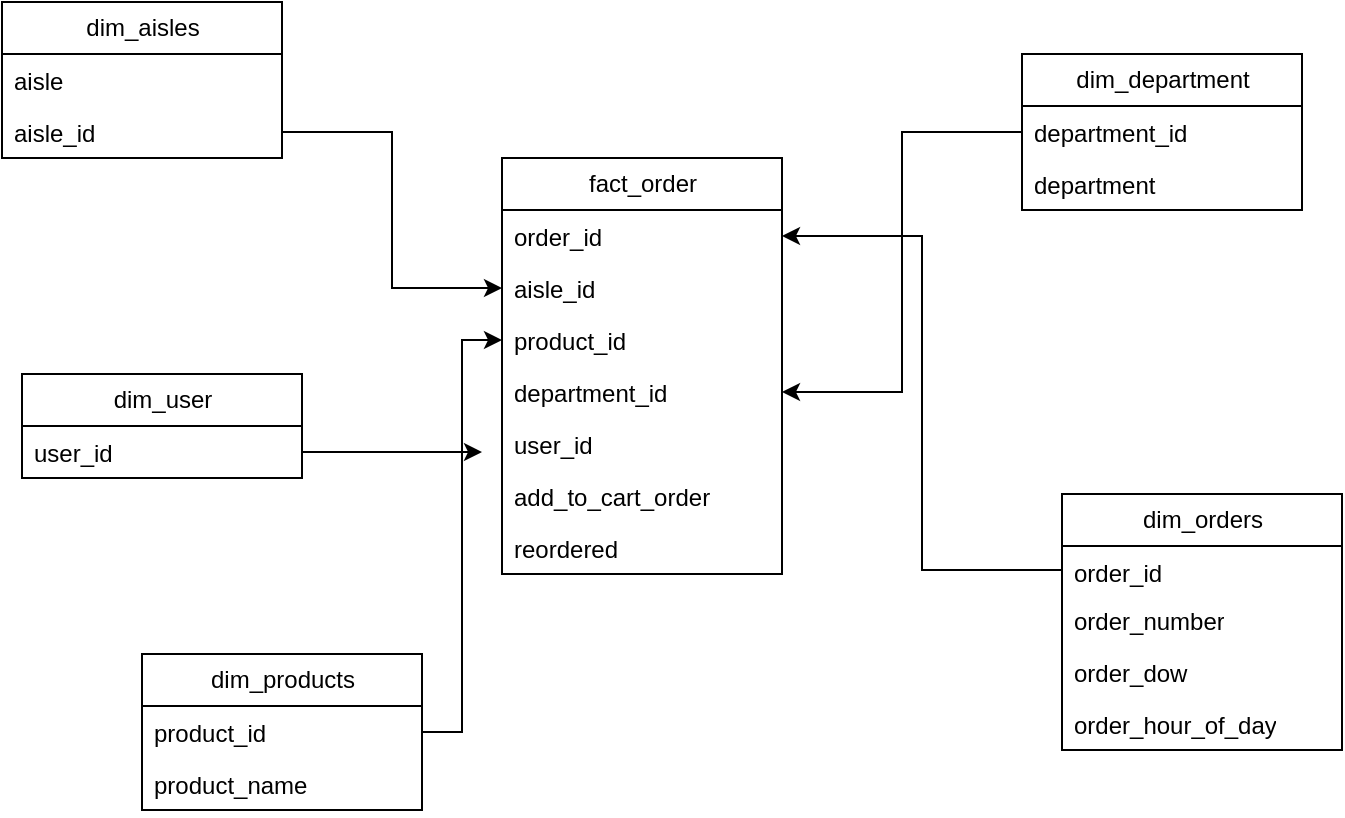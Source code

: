 <mxfile version="24.7.17">
  <diagram name="Page-1" id="vb8s_7Kqy97Fq3_IiTWG">
    <mxGraphModel dx="866" dy="420" grid="1" gridSize="10" guides="1" tooltips="1" connect="1" arrows="1" fold="1" page="1" pageScale="1" pageWidth="850" pageHeight="1100" math="0" shadow="0">
      <root>
        <mxCell id="0" />
        <mxCell id="1" parent="0" />
        <mxCell id="mvsrlA4euixzwdzdHyOI-20" value="dim_user" style="swimlane;fontStyle=0;childLayout=stackLayout;horizontal=1;startSize=26;fillColor=none;horizontalStack=0;resizeParent=1;resizeParentMax=0;resizeLast=0;collapsible=1;marginBottom=0;html=1;" vertex="1" parent="1">
          <mxGeometry x="50" y="210" width="140" height="52" as="geometry" />
        </mxCell>
        <mxCell id="mvsrlA4euixzwdzdHyOI-56" style="edgeStyle=orthogonalEdgeStyle;rounded=0;orthogonalLoop=1;jettySize=auto;html=1;" edge="1" parent="mvsrlA4euixzwdzdHyOI-20" source="mvsrlA4euixzwdzdHyOI-21">
          <mxGeometry relative="1" as="geometry">
            <mxPoint x="230" y="39" as="targetPoint" />
          </mxGeometry>
        </mxCell>
        <mxCell id="mvsrlA4euixzwdzdHyOI-21" value="user_id" style="text;strokeColor=none;fillColor=none;align=left;verticalAlign=top;spacingLeft=4;spacingRight=4;overflow=hidden;rotatable=0;points=[[0,0.5],[1,0.5]];portConstraint=eastwest;whiteSpace=wrap;html=1;" vertex="1" parent="mvsrlA4euixzwdzdHyOI-20">
          <mxGeometry y="26" width="140" height="26" as="geometry" />
        </mxCell>
        <mxCell id="mvsrlA4euixzwdzdHyOI-26" value="dim_products" style="swimlane;fontStyle=0;childLayout=stackLayout;horizontal=1;startSize=26;fillColor=none;horizontalStack=0;resizeParent=1;resizeParentMax=0;resizeLast=0;collapsible=1;marginBottom=0;html=1;" vertex="1" parent="1">
          <mxGeometry x="110" y="350" width="140" height="78" as="geometry" />
        </mxCell>
        <mxCell id="mvsrlA4euixzwdzdHyOI-27" value="product_id" style="text;strokeColor=none;fillColor=none;align=left;verticalAlign=top;spacingLeft=4;spacingRight=4;overflow=hidden;rotatable=0;points=[[0,0.5],[1,0.5]];portConstraint=eastwest;whiteSpace=wrap;html=1;" vertex="1" parent="mvsrlA4euixzwdzdHyOI-26">
          <mxGeometry y="26" width="140" height="26" as="geometry" />
        </mxCell>
        <mxCell id="mvsrlA4euixzwdzdHyOI-28" value="product_name" style="text;strokeColor=none;fillColor=none;align=left;verticalAlign=top;spacingLeft=4;spacingRight=4;overflow=hidden;rotatable=0;points=[[0,0.5],[1,0.5]];portConstraint=eastwest;whiteSpace=wrap;html=1;" vertex="1" parent="mvsrlA4euixzwdzdHyOI-26">
          <mxGeometry y="52" width="140" height="26" as="geometry" />
        </mxCell>
        <mxCell id="mvsrlA4euixzwdzdHyOI-30" value="dim_aisles" style="swimlane;fontStyle=0;childLayout=stackLayout;horizontal=1;startSize=26;fillColor=none;horizontalStack=0;resizeParent=1;resizeParentMax=0;resizeLast=0;collapsible=1;marginBottom=0;html=1;" vertex="1" parent="1">
          <mxGeometry x="40" y="24" width="140" height="78" as="geometry" />
        </mxCell>
        <mxCell id="mvsrlA4euixzwdzdHyOI-32" value="aisle" style="text;strokeColor=none;fillColor=none;align=left;verticalAlign=top;spacingLeft=4;spacingRight=4;overflow=hidden;rotatable=0;points=[[0,0.5],[1,0.5]];portConstraint=eastwest;whiteSpace=wrap;html=1;" vertex="1" parent="mvsrlA4euixzwdzdHyOI-30">
          <mxGeometry y="26" width="140" height="26" as="geometry" />
        </mxCell>
        <mxCell id="mvsrlA4euixzwdzdHyOI-34" value="aisle_id" style="text;strokeColor=none;fillColor=none;align=left;verticalAlign=top;spacingLeft=4;spacingRight=4;overflow=hidden;rotatable=0;points=[[0,0.5],[1,0.5]];portConstraint=eastwest;whiteSpace=wrap;html=1;" vertex="1" parent="mvsrlA4euixzwdzdHyOI-30">
          <mxGeometry y="52" width="140" height="26" as="geometry" />
        </mxCell>
        <mxCell id="mvsrlA4euixzwdzdHyOI-35" value="dim_orders" style="swimlane;fontStyle=0;childLayout=stackLayout;horizontal=1;startSize=26;fillColor=none;horizontalStack=0;resizeParent=1;resizeParentMax=0;resizeLast=0;collapsible=1;marginBottom=0;html=1;" vertex="1" parent="1">
          <mxGeometry x="570" y="270" width="140" height="128" as="geometry" />
        </mxCell>
        <mxCell id="mvsrlA4euixzwdzdHyOI-36" value="order_id" style="text;strokeColor=none;fillColor=none;align=left;verticalAlign=top;spacingLeft=4;spacingRight=4;overflow=hidden;rotatable=0;points=[[0,0.5],[1,0.5]];portConstraint=eastwest;whiteSpace=wrap;html=1;" vertex="1" parent="mvsrlA4euixzwdzdHyOI-35">
          <mxGeometry y="26" width="140" height="24" as="geometry" />
        </mxCell>
        <mxCell id="mvsrlA4euixzwdzdHyOI-37" value="order_number" style="text;strokeColor=none;fillColor=none;align=left;verticalAlign=top;spacingLeft=4;spacingRight=4;overflow=hidden;rotatable=0;points=[[0,0.5],[1,0.5]];portConstraint=eastwest;whiteSpace=wrap;html=1;" vertex="1" parent="mvsrlA4euixzwdzdHyOI-35">
          <mxGeometry y="50" width="140" height="26" as="geometry" />
        </mxCell>
        <mxCell id="mvsrlA4euixzwdzdHyOI-38" value="order_dow" style="text;strokeColor=none;fillColor=none;align=left;verticalAlign=top;spacingLeft=4;spacingRight=4;overflow=hidden;rotatable=0;points=[[0,0.5],[1,0.5]];portConstraint=eastwest;whiteSpace=wrap;html=1;" vertex="1" parent="mvsrlA4euixzwdzdHyOI-35">
          <mxGeometry y="76" width="140" height="26" as="geometry" />
        </mxCell>
        <mxCell id="mvsrlA4euixzwdzdHyOI-39" value="order_hour_of_day" style="text;strokeColor=none;fillColor=none;align=left;verticalAlign=top;spacingLeft=4;spacingRight=4;overflow=hidden;rotatable=0;points=[[0,0.5],[1,0.5]];portConstraint=eastwest;whiteSpace=wrap;html=1;" vertex="1" parent="mvsrlA4euixzwdzdHyOI-35">
          <mxGeometry y="102" width="140" height="26" as="geometry" />
        </mxCell>
        <mxCell id="mvsrlA4euixzwdzdHyOI-41" value="dim_department" style="swimlane;fontStyle=0;childLayout=stackLayout;horizontal=1;startSize=26;fillColor=none;horizontalStack=0;resizeParent=1;resizeParentMax=0;resizeLast=0;collapsible=1;marginBottom=0;html=1;" vertex="1" parent="1">
          <mxGeometry x="550" y="50" width="140" height="78" as="geometry" />
        </mxCell>
        <mxCell id="mvsrlA4euixzwdzdHyOI-42" value="department_id" style="text;strokeColor=none;fillColor=none;align=left;verticalAlign=top;spacingLeft=4;spacingRight=4;overflow=hidden;rotatable=0;points=[[0,0.5],[1,0.5]];portConstraint=eastwest;whiteSpace=wrap;html=1;" vertex="1" parent="mvsrlA4euixzwdzdHyOI-41">
          <mxGeometry y="26" width="140" height="26" as="geometry" />
        </mxCell>
        <mxCell id="mvsrlA4euixzwdzdHyOI-43" value="department" style="text;strokeColor=none;fillColor=none;align=left;verticalAlign=top;spacingLeft=4;spacingRight=4;overflow=hidden;rotatable=0;points=[[0,0.5],[1,0.5]];portConstraint=eastwest;whiteSpace=wrap;html=1;" vertex="1" parent="mvsrlA4euixzwdzdHyOI-41">
          <mxGeometry y="52" width="140" height="26" as="geometry" />
        </mxCell>
        <mxCell id="mvsrlA4euixzwdzdHyOI-45" value="fact_order" style="swimlane;fontStyle=0;childLayout=stackLayout;horizontal=1;startSize=26;fillColor=none;horizontalStack=0;resizeParent=1;resizeParentMax=0;resizeLast=0;collapsible=1;marginBottom=0;html=1;" vertex="1" parent="1">
          <mxGeometry x="290" y="102" width="140" height="208" as="geometry" />
        </mxCell>
        <mxCell id="mvsrlA4euixzwdzdHyOI-46" value="order_id" style="text;strokeColor=none;fillColor=none;align=left;verticalAlign=top;spacingLeft=4;spacingRight=4;overflow=hidden;rotatable=0;points=[[0,0.5],[1,0.5]];portConstraint=eastwest;whiteSpace=wrap;html=1;" vertex="1" parent="mvsrlA4euixzwdzdHyOI-45">
          <mxGeometry y="26" width="140" height="26" as="geometry" />
        </mxCell>
        <mxCell id="mvsrlA4euixzwdzdHyOI-47" value="aisle_id" style="text;strokeColor=none;fillColor=none;align=left;verticalAlign=top;spacingLeft=4;spacingRight=4;overflow=hidden;rotatable=0;points=[[0,0.5],[1,0.5]];portConstraint=eastwest;whiteSpace=wrap;html=1;" vertex="1" parent="mvsrlA4euixzwdzdHyOI-45">
          <mxGeometry y="52" width="140" height="26" as="geometry" />
        </mxCell>
        <mxCell id="mvsrlA4euixzwdzdHyOI-48" value="product_id" style="text;strokeColor=none;fillColor=none;align=left;verticalAlign=top;spacingLeft=4;spacingRight=4;overflow=hidden;rotatable=0;points=[[0,0.5],[1,0.5]];portConstraint=eastwest;whiteSpace=wrap;html=1;" vertex="1" parent="mvsrlA4euixzwdzdHyOI-45">
          <mxGeometry y="78" width="140" height="26" as="geometry" />
        </mxCell>
        <mxCell id="mvsrlA4euixzwdzdHyOI-50" value="department_id" style="text;strokeColor=none;fillColor=none;align=left;verticalAlign=top;spacingLeft=4;spacingRight=4;overflow=hidden;rotatable=0;points=[[0,0.5],[1,0.5]];portConstraint=eastwest;whiteSpace=wrap;html=1;" vertex="1" parent="mvsrlA4euixzwdzdHyOI-45">
          <mxGeometry y="104" width="140" height="26" as="geometry" />
        </mxCell>
        <mxCell id="mvsrlA4euixzwdzdHyOI-49" value="user_id" style="text;strokeColor=none;fillColor=none;align=left;verticalAlign=top;spacingLeft=4;spacingRight=4;overflow=hidden;rotatable=0;points=[[0,0.5],[1,0.5]];portConstraint=eastwest;whiteSpace=wrap;html=1;" vertex="1" parent="mvsrlA4euixzwdzdHyOI-45">
          <mxGeometry y="130" width="140" height="26" as="geometry" />
        </mxCell>
        <mxCell id="mvsrlA4euixzwdzdHyOI-52" value="add_to_cart_order" style="text;strokeColor=none;fillColor=none;align=left;verticalAlign=top;spacingLeft=4;spacingRight=4;overflow=hidden;rotatable=0;points=[[0,0.5],[1,0.5]];portConstraint=eastwest;whiteSpace=wrap;html=1;" vertex="1" parent="mvsrlA4euixzwdzdHyOI-45">
          <mxGeometry y="156" width="140" height="26" as="geometry" />
        </mxCell>
        <mxCell id="mvsrlA4euixzwdzdHyOI-51" value="reordered" style="text;strokeColor=none;fillColor=none;align=left;verticalAlign=top;spacingLeft=4;spacingRight=4;overflow=hidden;rotatable=0;points=[[0,0.5],[1,0.5]];portConstraint=eastwest;whiteSpace=wrap;html=1;" vertex="1" parent="mvsrlA4euixzwdzdHyOI-45">
          <mxGeometry y="182" width="140" height="26" as="geometry" />
        </mxCell>
        <mxCell id="mvsrlA4euixzwdzdHyOI-53" style="edgeStyle=orthogonalEdgeStyle;rounded=0;orthogonalLoop=1;jettySize=auto;html=1;entryX=1;entryY=0.5;entryDx=0;entryDy=0;" edge="1" parent="1" source="mvsrlA4euixzwdzdHyOI-42" target="mvsrlA4euixzwdzdHyOI-50">
          <mxGeometry relative="1" as="geometry" />
        </mxCell>
        <mxCell id="mvsrlA4euixzwdzdHyOI-54" style="edgeStyle=orthogonalEdgeStyle;rounded=0;orthogonalLoop=1;jettySize=auto;html=1;entryX=1;entryY=0.5;entryDx=0;entryDy=0;" edge="1" parent="1" source="mvsrlA4euixzwdzdHyOI-36" target="mvsrlA4euixzwdzdHyOI-46">
          <mxGeometry relative="1" as="geometry" />
        </mxCell>
        <mxCell id="mvsrlA4euixzwdzdHyOI-55" style="edgeStyle=orthogonalEdgeStyle;rounded=0;orthogonalLoop=1;jettySize=auto;html=1;entryX=0;entryY=0.5;entryDx=0;entryDy=0;" edge="1" parent="1" source="mvsrlA4euixzwdzdHyOI-34" target="mvsrlA4euixzwdzdHyOI-47">
          <mxGeometry relative="1" as="geometry" />
        </mxCell>
        <mxCell id="mvsrlA4euixzwdzdHyOI-57" style="edgeStyle=orthogonalEdgeStyle;rounded=0;orthogonalLoop=1;jettySize=auto;html=1;entryX=0;entryY=0.5;entryDx=0;entryDy=0;" edge="1" parent="1" source="mvsrlA4euixzwdzdHyOI-27" target="mvsrlA4euixzwdzdHyOI-48">
          <mxGeometry relative="1" as="geometry" />
        </mxCell>
      </root>
    </mxGraphModel>
  </diagram>
</mxfile>

